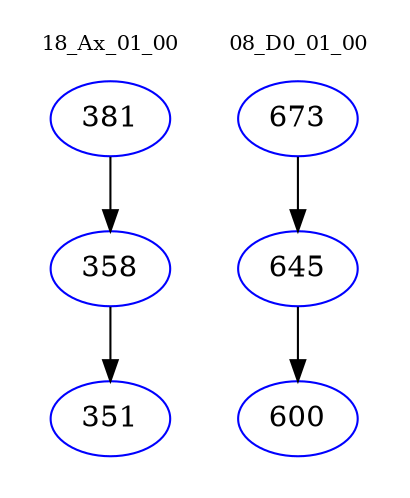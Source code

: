 digraph{
subgraph cluster_0 {
color = white
label = "18_Ax_01_00";
fontsize=10;
T0_381 [label="381", color="blue"]
T0_381 -> T0_358 [color="black"]
T0_358 [label="358", color="blue"]
T0_358 -> T0_351 [color="black"]
T0_351 [label="351", color="blue"]
}
subgraph cluster_1 {
color = white
label = "08_D0_01_00";
fontsize=10;
T1_673 [label="673", color="blue"]
T1_673 -> T1_645 [color="black"]
T1_645 [label="645", color="blue"]
T1_645 -> T1_600 [color="black"]
T1_600 [label="600", color="blue"]
}
}
